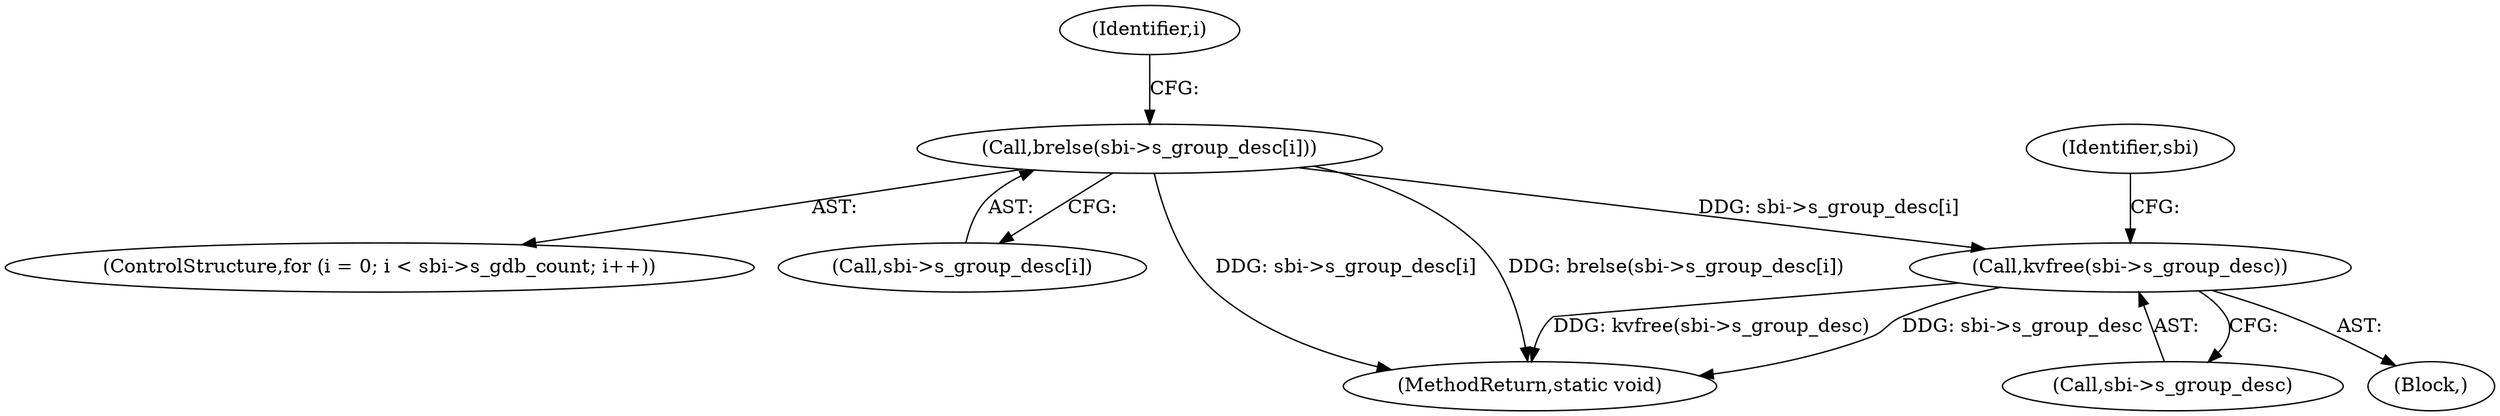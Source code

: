 digraph "0_linux_82939d7999dfc1f1998c4b1c12e2f19edbdff272_0@array" {
"1000215" [label="(Call,brelse(sbi->s_group_desc[i]))"];
"1000221" [label="(Call,kvfree(sbi->s_group_desc))"];
"1000204" [label="(ControlStructure,for (i = 0; i < sbi->s_gdb_count; i++))"];
"1000227" [label="(Identifier,sbi)"];
"1000221" [label="(Call,kvfree(sbi->s_group_desc))"];
"1000222" [label="(Call,sbi->s_group_desc)"];
"1000215" [label="(Call,brelse(sbi->s_group_desc[i]))"];
"1000366" [label="(MethodReturn,static void)"];
"1000214" [label="(Identifier,i)"];
"1000105" [label="(Block,)"];
"1000216" [label="(Call,sbi->s_group_desc[i])"];
"1000215" -> "1000204"  [label="AST: "];
"1000215" -> "1000216"  [label="CFG: "];
"1000216" -> "1000215"  [label="AST: "];
"1000214" -> "1000215"  [label="CFG: "];
"1000215" -> "1000366"  [label="DDG: sbi->s_group_desc[i]"];
"1000215" -> "1000366"  [label="DDG: brelse(sbi->s_group_desc[i])"];
"1000215" -> "1000221"  [label="DDG: sbi->s_group_desc[i]"];
"1000221" -> "1000105"  [label="AST: "];
"1000221" -> "1000222"  [label="CFG: "];
"1000222" -> "1000221"  [label="AST: "];
"1000227" -> "1000221"  [label="CFG: "];
"1000221" -> "1000366"  [label="DDG: kvfree(sbi->s_group_desc)"];
"1000221" -> "1000366"  [label="DDG: sbi->s_group_desc"];
}

